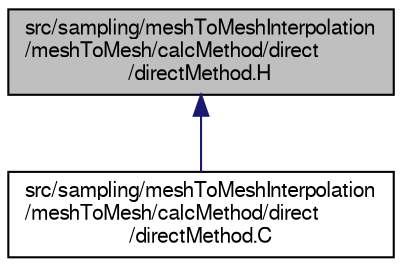 digraph "src/sampling/meshToMeshInterpolation/meshToMesh/calcMethod/direct/directMethod.H"
{
  bgcolor="transparent";
  edge [fontname="FreeSans",fontsize="10",labelfontname="FreeSans",labelfontsize="10"];
  node [fontname="FreeSans",fontsize="10",shape=record];
  Node1 [label="src/sampling/meshToMeshInterpolation\l/meshToMesh/calcMethod/direct\l/directMethod.H",height=0.2,width=0.4,color="black", fillcolor="grey75", style="filled" fontcolor="black"];
  Node1 -> Node2 [dir="back",color="midnightblue",fontsize="10",style="solid",fontname="FreeSans"];
  Node2 [label="src/sampling/meshToMeshInterpolation\l/meshToMesh/calcMethod/direct\l/directMethod.C",height=0.2,width=0.4,color="black",URL="$a09160.html"];
}
